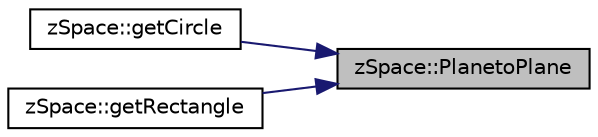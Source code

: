 digraph "zSpace::PlanetoPlane"
{
 // LATEX_PDF_SIZE
  edge [fontname="Helvetica",fontsize="10",labelfontname="Helvetica",labelfontsize="10"];
  node [fontname="Helvetica",fontsize="10",shape=record];
  rankdir="RL";
  Node132 [label="zSpace::PlanetoPlane",height=0.2,width=0.4,color="black", fillcolor="grey75", style="filled", fontcolor="black",tooltip="This method computes the tranformation from one 4X4 matrix to another."];
  Node132 -> Node133 [dir="back",color="midnightblue",fontsize="10",style="solid",fontname="Helvetica"];
  Node133 [label="zSpace::getCircle",height=0.2,width=0.4,color="black", fillcolor="white", style="filled",URL="$group__z_vector_matrix_utilities.html#gaa2679589e962e55ae73556466f35601c",tooltip="This method computes the points on a circle centered around world origin for input radius,..."];
  Node132 -> Node134 [dir="back",color="midnightblue",fontsize="10",style="solid",fontname="Helvetica"];
  Node134 [label="zSpace::getRectangle",height=0.2,width=0.4,color="black", fillcolor="white", style="filled",URL="$group__z_vector_matrix_utilities.html#gad1d9b883b79272fa400c3e07d6dd5f9b",tooltip="This method computes the points on a rectangle for input dimensions centers around the world origin."];
}
